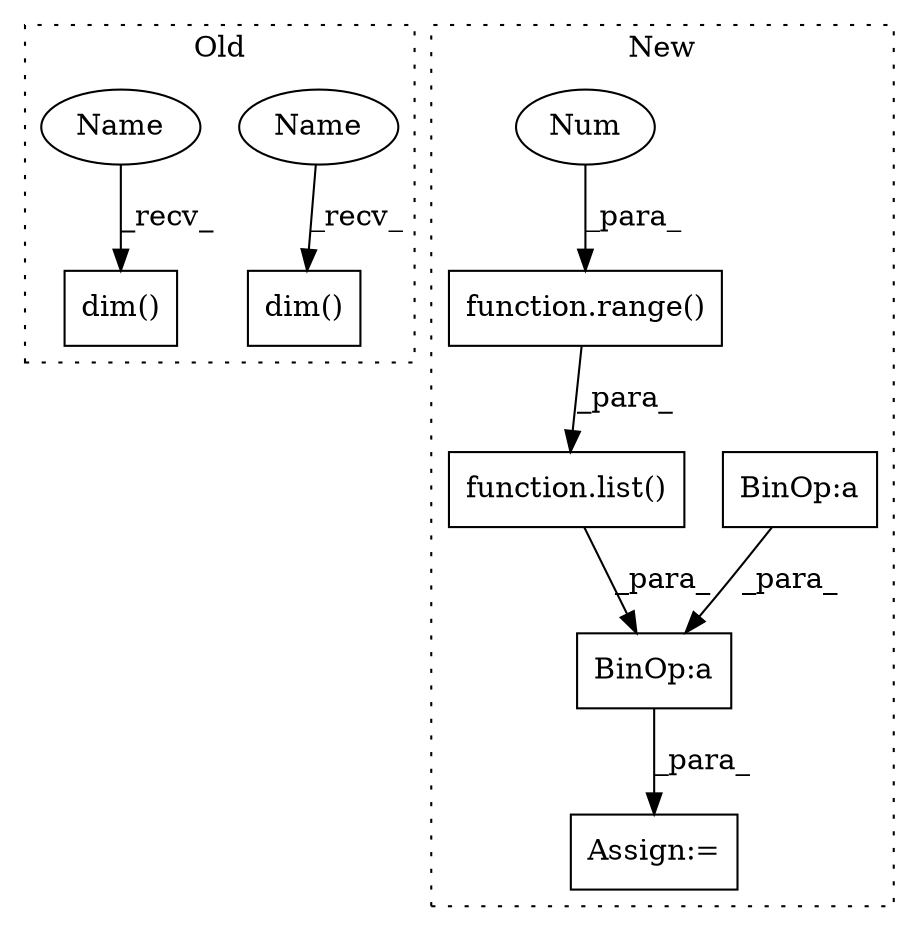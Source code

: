 digraph G {
subgraph cluster0 {
1 [label="dim()" a="75" s="3021" l="13" shape="box"];
6 [label="dim()" a="75" s="3095" l="13" shape="box"];
9 [label="Name" a="87" s="3095" l="7" shape="ellipse"];
10 [label="Name" a="87" s="3021" l="7" shape="ellipse"];
label = "Old";
style="dotted";
}
subgraph cluster1 {
2 [label="function.list()" a="75" s="2675,2702" l="5,1" shape="box"];
3 [label="BinOp:a" a="82" s="2730" l="3" shape="box"];
4 [label="BinOp:a" a="82" s="2631" l="3" shape="box"];
5 [label="function.range()" a="75" s="2680,2701" l="6,1" shape="box"];
7 [label="Num" a="76" s="2686" l="1" shape="ellipse"];
8 [label="Assign:=" a="68" s="2715" l="3" shape="box"];
label = "New";
style="dotted";
}
2 -> 3 [label="_para_"];
3 -> 8 [label="_para_"];
4 -> 3 [label="_para_"];
5 -> 2 [label="_para_"];
7 -> 5 [label="_para_"];
9 -> 6 [label="_recv_"];
10 -> 1 [label="_recv_"];
}